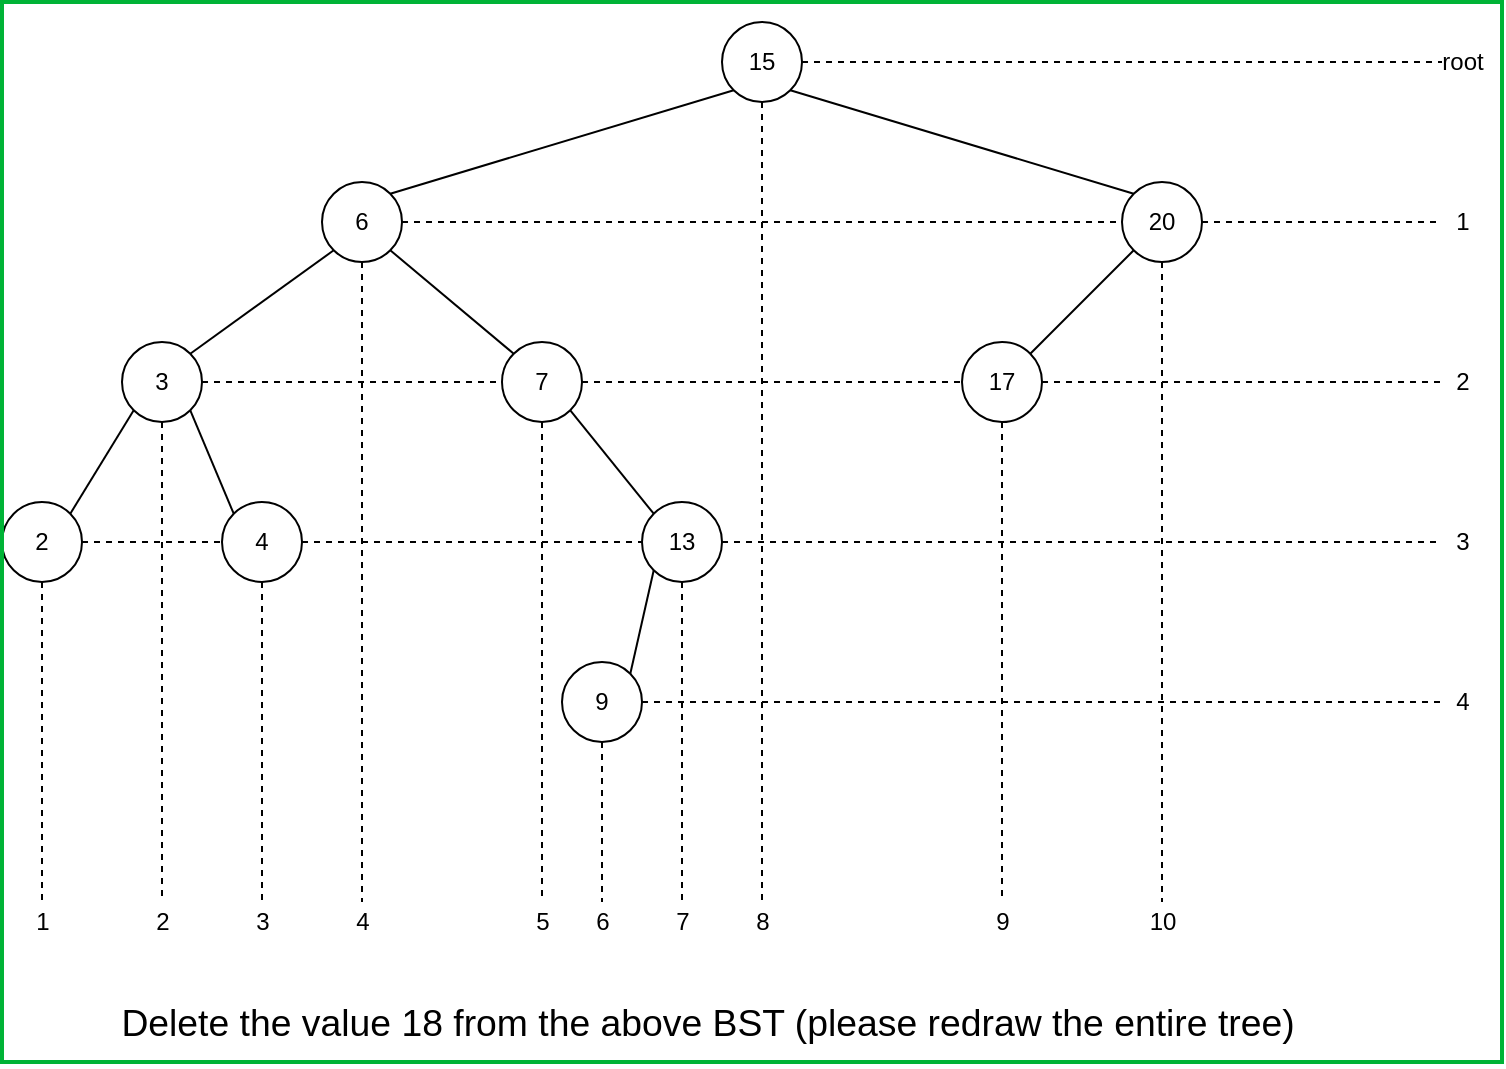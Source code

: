 <mxfile version="13.9.9" type="device"><diagram id="OrWRzSzuJSBzRxmGImSG" name="Page-1"><mxGraphModel dx="1829" dy="628" grid="1" gridSize="10" guides="1" tooltips="1" connect="1" arrows="1" fold="1" page="1" pageScale="1" pageWidth="827" pageHeight="1169" math="0" shadow="0"><root><mxCell id="0"/><mxCell id="1" parent="0"/><mxCell id="N4hK-D8xKitxLU6cFFMt-1" style="edgeStyle=orthogonalEdgeStyle;rounded=0;orthogonalLoop=1;jettySize=auto;html=1;exitX=0.5;exitY=1;exitDx=0;exitDy=0;dashed=1;endArrow=none;endFill=0;" edge="1" parent="1" source="N4hK-D8xKitxLU6cFFMt-5"><mxGeometry relative="1" as="geometry"><mxPoint x="380" y="480" as="targetPoint"/></mxGeometry></mxCell><mxCell id="N4hK-D8xKitxLU6cFFMt-2" style="rounded=0;orthogonalLoop=1;jettySize=auto;html=1;exitX=0;exitY=1;exitDx=0;exitDy=0;entryX=1;entryY=0;entryDx=0;entryDy=0;endArrow=none;endFill=0;" edge="1" parent="1" source="N4hK-D8xKitxLU6cFFMt-5" target="N4hK-D8xKitxLU6cFFMt-24"><mxGeometry relative="1" as="geometry"/></mxCell><mxCell id="N4hK-D8xKitxLU6cFFMt-3" style="edgeStyle=none;rounded=0;orthogonalLoop=1;jettySize=auto;html=1;exitX=1;exitY=1;exitDx=0;exitDy=0;entryX=0;entryY=0;entryDx=0;entryDy=0;endArrow=none;endFill=0;" edge="1" parent="1" source="N4hK-D8xKitxLU6cFFMt-5" target="N4hK-D8xKitxLU6cFFMt-19"><mxGeometry relative="1" as="geometry"/></mxCell><mxCell id="N4hK-D8xKitxLU6cFFMt-4" style="edgeStyle=none;rounded=0;orthogonalLoop=1;jettySize=auto;html=1;exitX=1;exitY=0.5;exitDx=0;exitDy=0;endArrow=none;endFill=0;dashed=1;" edge="1" parent="1" source="N4hK-D8xKitxLU6cFFMt-5"><mxGeometry relative="1" as="geometry"><mxPoint x="720" y="60.0" as="targetPoint"/></mxGeometry></mxCell><mxCell id="N4hK-D8xKitxLU6cFFMt-5" value="15" style="ellipse;whiteSpace=wrap;html=1;aspect=fixed;" vertex="1" parent="1"><mxGeometry x="360" y="40" width="40" height="40" as="geometry"/></mxCell><mxCell id="N4hK-D8xKitxLU6cFFMt-6" style="edgeStyle=orthogonalEdgeStyle;rounded=0;orthogonalLoop=1;jettySize=auto;html=1;exitX=0.5;exitY=1;exitDx=0;exitDy=0;dashed=1;endArrow=none;endFill=0;" edge="1" parent="1" source="N4hK-D8xKitxLU6cFFMt-9"><mxGeometry relative="1" as="geometry"><mxPoint x="270" y="480" as="targetPoint"/></mxGeometry></mxCell><mxCell id="N4hK-D8xKitxLU6cFFMt-7" style="edgeStyle=none;rounded=0;orthogonalLoop=1;jettySize=auto;html=1;exitX=1;exitY=1;exitDx=0;exitDy=0;entryX=0;entryY=0;entryDx=0;entryDy=0;endArrow=none;endFill=0;" edge="1" parent="1" source="N4hK-D8xKitxLU6cFFMt-9" target="N4hK-D8xKitxLU6cFFMt-37"><mxGeometry relative="1" as="geometry"/></mxCell><mxCell id="N4hK-D8xKitxLU6cFFMt-8" style="edgeStyle=none;rounded=0;orthogonalLoop=1;jettySize=auto;html=1;exitX=1;exitY=0.5;exitDx=0;exitDy=0;entryX=0;entryY=0.5;entryDx=0;entryDy=0;dashed=1;endArrow=none;endFill=0;" edge="1" parent="1" source="N4hK-D8xKitxLU6cFFMt-9" target="N4hK-D8xKitxLU6cFFMt-40"><mxGeometry relative="1" as="geometry"/></mxCell><mxCell id="N4hK-D8xKitxLU6cFFMt-9" value="7" style="ellipse;whiteSpace=wrap;html=1;aspect=fixed;" vertex="1" parent="1"><mxGeometry x="250" y="200" width="40" height="40" as="geometry"/></mxCell><mxCell id="N4hK-D8xKitxLU6cFFMt-10" style="edgeStyle=orthogonalEdgeStyle;rounded=0;orthogonalLoop=1;jettySize=auto;html=1;exitX=0.5;exitY=1;exitDx=0;exitDy=0;dashed=1;endArrow=none;endFill=0;" edge="1" parent="1" source="N4hK-D8xKitxLU6cFFMt-14"><mxGeometry relative="1" as="geometry"><mxPoint x="80" y="480" as="targetPoint"/></mxGeometry></mxCell><mxCell id="N4hK-D8xKitxLU6cFFMt-11" style="edgeStyle=none;rounded=0;orthogonalLoop=1;jettySize=auto;html=1;exitX=0;exitY=1;exitDx=0;exitDy=0;entryX=1;entryY=0;entryDx=0;entryDy=0;endArrow=none;endFill=0;" edge="1" parent="1" source="N4hK-D8xKitxLU6cFFMt-14" target="N4hK-D8xKitxLU6cFFMt-33"><mxGeometry relative="1" as="geometry"/></mxCell><mxCell id="N4hK-D8xKitxLU6cFFMt-12" style="edgeStyle=none;rounded=0;orthogonalLoop=1;jettySize=auto;html=1;exitX=1;exitY=1;exitDx=0;exitDy=0;entryX=0;entryY=0;entryDx=0;entryDy=0;endArrow=none;endFill=0;" edge="1" parent="1" source="N4hK-D8xKitxLU6cFFMt-14" target="N4hK-D8xKitxLU6cFFMt-30"><mxGeometry relative="1" as="geometry"/></mxCell><mxCell id="N4hK-D8xKitxLU6cFFMt-13" style="edgeStyle=none;rounded=0;orthogonalLoop=1;jettySize=auto;html=1;exitX=1;exitY=0.5;exitDx=0;exitDy=0;entryX=0;entryY=0.5;entryDx=0;entryDy=0;dashed=1;endArrow=none;endFill=0;" edge="1" parent="1" source="N4hK-D8xKitxLU6cFFMt-14" target="N4hK-D8xKitxLU6cFFMt-9"><mxGeometry relative="1" as="geometry"/></mxCell><mxCell id="N4hK-D8xKitxLU6cFFMt-14" value="3" style="ellipse;whiteSpace=wrap;html=1;aspect=fixed;" vertex="1" parent="1"><mxGeometry x="60" y="200" width="40" height="40" as="geometry"/></mxCell><mxCell id="N4hK-D8xKitxLU6cFFMt-15" style="edgeStyle=orthogonalEdgeStyle;rounded=0;orthogonalLoop=1;jettySize=auto;html=1;exitX=0.5;exitY=1;exitDx=0;exitDy=0;dashed=1;endArrow=none;endFill=0;" edge="1" parent="1" source="N4hK-D8xKitxLU6cFFMt-19"><mxGeometry relative="1" as="geometry"><mxPoint x="580" y="480" as="targetPoint"/></mxGeometry></mxCell><mxCell id="N4hK-D8xKitxLU6cFFMt-16" style="edgeStyle=none;rounded=0;orthogonalLoop=1;jettySize=auto;html=1;exitX=0;exitY=1;exitDx=0;exitDy=0;entryX=1;entryY=0;entryDx=0;entryDy=0;endArrow=none;endFill=0;" edge="1" parent="1" source="N4hK-D8xKitxLU6cFFMt-19" target="N4hK-D8xKitxLU6cFFMt-40"><mxGeometry relative="1" as="geometry"/></mxCell><mxCell id="N4hK-D8xKitxLU6cFFMt-18" style="edgeStyle=none;rounded=0;orthogonalLoop=1;jettySize=auto;html=1;exitX=1;exitY=0.5;exitDx=0;exitDy=0;dashed=1;endArrow=none;endFill=0;" edge="1" parent="1" source="N4hK-D8xKitxLU6cFFMt-19"><mxGeometry relative="1" as="geometry"><mxPoint x="720" y="140.0" as="targetPoint"/></mxGeometry></mxCell><mxCell id="N4hK-D8xKitxLU6cFFMt-19" value="20" style="ellipse;whiteSpace=wrap;html=1;aspect=fixed;" vertex="1" parent="1"><mxGeometry x="560" y="120" width="40" height="40" as="geometry"/></mxCell><mxCell id="N4hK-D8xKitxLU6cFFMt-20" style="edgeStyle=orthogonalEdgeStyle;rounded=0;orthogonalLoop=1;jettySize=auto;html=1;exitX=0.5;exitY=1;exitDx=0;exitDy=0;dashed=1;endArrow=none;endFill=0;" edge="1" parent="1" source="N4hK-D8xKitxLU6cFFMt-24"><mxGeometry relative="1" as="geometry"><mxPoint x="180" y="480" as="targetPoint"/></mxGeometry></mxCell><mxCell id="N4hK-D8xKitxLU6cFFMt-21" style="edgeStyle=none;rounded=0;orthogonalLoop=1;jettySize=auto;html=1;exitX=1;exitY=1;exitDx=0;exitDy=0;entryX=0;entryY=0;entryDx=0;entryDy=0;endArrow=none;endFill=0;" edge="1" parent="1" source="N4hK-D8xKitxLU6cFFMt-24" target="N4hK-D8xKitxLU6cFFMt-9"><mxGeometry relative="1" as="geometry"/></mxCell><mxCell id="N4hK-D8xKitxLU6cFFMt-22" style="edgeStyle=none;rounded=0;orthogonalLoop=1;jettySize=auto;html=1;exitX=0;exitY=1;exitDx=0;exitDy=0;entryX=1;entryY=0;entryDx=0;entryDy=0;endArrow=none;endFill=0;" edge="1" parent="1" source="N4hK-D8xKitxLU6cFFMt-24" target="N4hK-D8xKitxLU6cFFMt-14"><mxGeometry relative="1" as="geometry"/></mxCell><mxCell id="N4hK-D8xKitxLU6cFFMt-23" style="edgeStyle=none;rounded=0;orthogonalLoop=1;jettySize=auto;html=1;exitX=1;exitY=0.5;exitDx=0;exitDy=0;dashed=1;endArrow=none;endFill=0;" edge="1" parent="1" source="N4hK-D8xKitxLU6cFFMt-24"><mxGeometry relative="1" as="geometry"><mxPoint x="560" y="140.0" as="targetPoint"/></mxGeometry></mxCell><mxCell id="N4hK-D8xKitxLU6cFFMt-24" value="6" style="ellipse;whiteSpace=wrap;html=1;aspect=fixed;" vertex="1" parent="1"><mxGeometry x="160" y="120" width="40" height="40" as="geometry"/></mxCell><mxCell id="N4hK-D8xKitxLU6cFFMt-25" style="edgeStyle=orthogonalEdgeStyle;rounded=0;orthogonalLoop=1;jettySize=auto;html=1;exitX=0.5;exitY=1;exitDx=0;exitDy=0;dashed=1;endArrow=none;endFill=0;" edge="1" parent="1" source="N4hK-D8xKitxLU6cFFMt-27"><mxGeometry relative="1" as="geometry"><mxPoint x="300" y="480" as="targetPoint"/></mxGeometry></mxCell><mxCell id="N4hK-D8xKitxLU6cFFMt-26" style="edgeStyle=none;rounded=0;orthogonalLoop=1;jettySize=auto;html=1;exitX=1;exitY=0.5;exitDx=0;exitDy=0;dashed=1;endArrow=none;endFill=0;" edge="1" parent="1" source="N4hK-D8xKitxLU6cFFMt-27"><mxGeometry relative="1" as="geometry"><mxPoint x="720" y="380" as="targetPoint"/></mxGeometry></mxCell><mxCell id="N4hK-D8xKitxLU6cFFMt-27" value="9" style="ellipse;whiteSpace=wrap;html=1;aspect=fixed;" vertex="1" parent="1"><mxGeometry x="280" y="360" width="40" height="40" as="geometry"/></mxCell><mxCell id="N4hK-D8xKitxLU6cFFMt-28" style="edgeStyle=orthogonalEdgeStyle;rounded=0;orthogonalLoop=1;jettySize=auto;html=1;exitX=0.5;exitY=1;exitDx=0;exitDy=0;dashed=1;endArrow=none;endFill=0;" edge="1" parent="1" source="N4hK-D8xKitxLU6cFFMt-30"><mxGeometry relative="1" as="geometry"><mxPoint x="130" y="480" as="targetPoint"/></mxGeometry></mxCell><mxCell id="N4hK-D8xKitxLU6cFFMt-29" style="edgeStyle=none;rounded=0;orthogonalLoop=1;jettySize=auto;html=1;exitX=1;exitY=0.5;exitDx=0;exitDy=0;entryX=0;entryY=0.5;entryDx=0;entryDy=0;dashed=1;endArrow=none;endFill=0;" edge="1" parent="1" source="N4hK-D8xKitxLU6cFFMt-30" target="N4hK-D8xKitxLU6cFFMt-37"><mxGeometry relative="1" as="geometry"/></mxCell><mxCell id="N4hK-D8xKitxLU6cFFMt-30" value="4" style="ellipse;whiteSpace=wrap;html=1;aspect=fixed;" vertex="1" parent="1"><mxGeometry x="110" y="280" width="40" height="40" as="geometry"/></mxCell><mxCell id="N4hK-D8xKitxLU6cFFMt-31" style="edgeStyle=orthogonalEdgeStyle;rounded=0;orthogonalLoop=1;jettySize=auto;html=1;exitX=0.5;exitY=1;exitDx=0;exitDy=0;endArrow=none;endFill=0;dashed=1;" edge="1" parent="1" source="N4hK-D8xKitxLU6cFFMt-33"><mxGeometry relative="1" as="geometry"><mxPoint x="20" y="480" as="targetPoint"/></mxGeometry></mxCell><mxCell id="N4hK-D8xKitxLU6cFFMt-32" style="edgeStyle=none;rounded=0;orthogonalLoop=1;jettySize=auto;html=1;exitX=1;exitY=0.5;exitDx=0;exitDy=0;entryX=0;entryY=0.5;entryDx=0;entryDy=0;dashed=1;endArrow=none;endFill=0;" edge="1" parent="1" source="N4hK-D8xKitxLU6cFFMt-33" target="N4hK-D8xKitxLU6cFFMt-30"><mxGeometry relative="1" as="geometry"/></mxCell><mxCell id="N4hK-D8xKitxLU6cFFMt-33" value="2" style="ellipse;whiteSpace=wrap;html=1;aspect=fixed;" vertex="1" parent="1"><mxGeometry y="280" width="40" height="40" as="geometry"/></mxCell><mxCell id="N4hK-D8xKitxLU6cFFMt-34" style="edgeStyle=orthogonalEdgeStyle;rounded=0;orthogonalLoop=1;jettySize=auto;html=1;exitX=0.5;exitY=1;exitDx=0;exitDy=0;dashed=1;endArrow=none;endFill=0;" edge="1" parent="1" source="N4hK-D8xKitxLU6cFFMt-37"><mxGeometry relative="1" as="geometry"><mxPoint x="340" y="480" as="targetPoint"/></mxGeometry></mxCell><mxCell id="N4hK-D8xKitxLU6cFFMt-35" style="edgeStyle=none;rounded=0;orthogonalLoop=1;jettySize=auto;html=1;exitX=0;exitY=1;exitDx=0;exitDy=0;entryX=1;entryY=0;entryDx=0;entryDy=0;endArrow=none;endFill=0;" edge="1" parent="1" source="N4hK-D8xKitxLU6cFFMt-37" target="N4hK-D8xKitxLU6cFFMt-27"><mxGeometry relative="1" as="geometry"/></mxCell><mxCell id="N4hK-D8xKitxLU6cFFMt-36" style="edgeStyle=none;rounded=0;orthogonalLoop=1;jettySize=auto;html=1;exitX=1;exitY=0.5;exitDx=0;exitDy=0;dashed=1;endArrow=none;endFill=0;" edge="1" parent="1" source="N4hK-D8xKitxLU6cFFMt-37"><mxGeometry relative="1" as="geometry"><mxPoint x="720" y="300" as="targetPoint"/></mxGeometry></mxCell><mxCell id="N4hK-D8xKitxLU6cFFMt-37" value="13" style="ellipse;whiteSpace=wrap;html=1;aspect=fixed;" vertex="1" parent="1"><mxGeometry x="320" y="280" width="40" height="40" as="geometry"/></mxCell><mxCell id="N4hK-D8xKitxLU6cFFMt-38" style="edgeStyle=orthogonalEdgeStyle;rounded=0;orthogonalLoop=1;jettySize=auto;html=1;exitX=0.5;exitY=1;exitDx=0;exitDy=0;dashed=1;endArrow=none;endFill=0;" edge="1" parent="1" source="N4hK-D8xKitxLU6cFFMt-40"><mxGeometry relative="1" as="geometry"><mxPoint x="500" y="480" as="targetPoint"/></mxGeometry></mxCell><mxCell id="N4hK-D8xKitxLU6cFFMt-39" style="edgeStyle=none;rounded=0;orthogonalLoop=1;jettySize=auto;html=1;exitX=1;exitY=0.5;exitDx=0;exitDy=0;dashed=1;endArrow=none;endFill=0;" edge="1" parent="1" source="N4hK-D8xKitxLU6cFFMt-40"><mxGeometry relative="1" as="geometry"><mxPoint x="680" y="220" as="targetPoint"/></mxGeometry></mxCell><mxCell id="N4hK-D8xKitxLU6cFFMt-40" value="17" style="ellipse;whiteSpace=wrap;html=1;aspect=fixed;" vertex="1" parent="1"><mxGeometry x="480" y="200" width="40" height="40" as="geometry"/></mxCell><mxCell id="N4hK-D8xKitxLU6cFFMt-42" style="edgeStyle=none;rounded=0;orthogonalLoop=1;jettySize=auto;html=1;exitX=1;exitY=0.5;exitDx=0;exitDy=0;dashed=1;endArrow=none;endFill=0;" edge="1" parent="1"><mxGeometry relative="1" as="geometry"><mxPoint x="720" y="220.0" as="targetPoint"/><mxPoint x="680" y="220" as="sourcePoint"/></mxGeometry></mxCell><mxCell id="N4hK-D8xKitxLU6cFFMt-44" value="root" style="text;html=1;align=center;verticalAlign=middle;resizable=0;points=[];autosize=1;" vertex="1" parent="1"><mxGeometry x="710" y="50" width="40" height="20" as="geometry"/></mxCell><mxCell id="N4hK-D8xKitxLU6cFFMt-45" value="1" style="text;html=1;align=center;verticalAlign=middle;resizable=0;points=[];autosize=1;" vertex="1" parent="1"><mxGeometry x="720" y="130" width="20" height="20" as="geometry"/></mxCell><mxCell id="N4hK-D8xKitxLU6cFFMt-46" value="2" style="text;html=1;align=center;verticalAlign=middle;resizable=0;points=[];autosize=1;" vertex="1" parent="1"><mxGeometry x="720" y="210" width="20" height="20" as="geometry"/></mxCell><mxCell id="N4hK-D8xKitxLU6cFFMt-47" value="3" style="text;html=1;align=center;verticalAlign=middle;resizable=0;points=[];autosize=1;" vertex="1" parent="1"><mxGeometry x="720" y="290" width="20" height="20" as="geometry"/></mxCell><mxCell id="N4hK-D8xKitxLU6cFFMt-48" value="4" style="text;html=1;align=center;verticalAlign=middle;resizable=0;points=[];autosize=1;" vertex="1" parent="1"><mxGeometry x="720" y="370" width="20" height="20" as="geometry"/></mxCell><mxCell id="N4hK-D8xKitxLU6cFFMt-49" value="1" style="text;html=1;align=center;verticalAlign=middle;resizable=0;points=[];autosize=1;" vertex="1" parent="1"><mxGeometry x="10" y="480" width="20" height="20" as="geometry"/></mxCell><mxCell id="N4hK-D8xKitxLU6cFFMt-50" value="2" style="text;html=1;align=center;verticalAlign=middle;resizable=0;points=[];autosize=1;" vertex="1" parent="1"><mxGeometry x="70" y="480" width="20" height="20" as="geometry"/></mxCell><mxCell id="N4hK-D8xKitxLU6cFFMt-51" value="3" style="text;html=1;align=center;verticalAlign=middle;resizable=0;points=[];autosize=1;" vertex="1" parent="1"><mxGeometry x="120" y="480" width="20" height="20" as="geometry"/></mxCell><mxCell id="N4hK-D8xKitxLU6cFFMt-52" value="4" style="text;html=1;align=center;verticalAlign=middle;resizable=0;points=[];autosize=1;" vertex="1" parent="1"><mxGeometry x="170" y="480" width="20" height="20" as="geometry"/></mxCell><mxCell id="N4hK-D8xKitxLU6cFFMt-53" value="5" style="text;html=1;align=center;verticalAlign=middle;resizable=0;points=[];autosize=1;" vertex="1" parent="1"><mxGeometry x="260" y="480" width="20" height="20" as="geometry"/></mxCell><mxCell id="N4hK-D8xKitxLU6cFFMt-54" value="6" style="text;html=1;align=center;verticalAlign=middle;resizable=0;points=[];autosize=1;" vertex="1" parent="1"><mxGeometry x="290" y="480" width="20" height="20" as="geometry"/></mxCell><mxCell id="N4hK-D8xKitxLU6cFFMt-55" value="7" style="text;html=1;align=center;verticalAlign=middle;resizable=0;points=[];autosize=1;" vertex="1" parent="1"><mxGeometry x="330" y="480" width="20" height="20" as="geometry"/></mxCell><mxCell id="N4hK-D8xKitxLU6cFFMt-56" value="8" style="text;html=1;align=center;verticalAlign=middle;resizable=0;points=[];autosize=1;" vertex="1" parent="1"><mxGeometry x="370" y="480" width="20" height="20" as="geometry"/></mxCell><mxCell id="N4hK-D8xKitxLU6cFFMt-57" value="9" style="text;html=1;align=center;verticalAlign=middle;resizable=0;points=[];autosize=1;" vertex="1" parent="1"><mxGeometry x="490" y="480" width="20" height="20" as="geometry"/></mxCell><mxCell id="N4hK-D8xKitxLU6cFFMt-58" value="10" style="text;html=1;align=center;verticalAlign=middle;resizable=0;points=[];autosize=1;" vertex="1" parent="1"><mxGeometry x="565" y="480" width="30" height="20" as="geometry"/></mxCell><mxCell id="N4hK-D8xKitxLU6cFFMt-60" value="&lt;p class=&quot;MsoListParagraph&quot; style=&quot;text-indent: -18.0pt&quot;&gt;&lt;span lang=&quot;EN-IE&quot; style=&quot;font-size: 14.0pt ; line-height: 115%&quot;&gt;Delete the value 18 from the above BST (please redraw the entire tree)&lt;/span&gt;&lt;/p&gt;" style="text;html=1;strokeColor=none;fillColor=none;align=center;verticalAlign=middle;whiteSpace=wrap;rounded=0;" vertex="1" parent="1"><mxGeometry x="10" y="520" width="710" height="40" as="geometry"/></mxCell><mxCell id="N4hK-D8xKitxLU6cFFMt-61" value="" style="rounded=0;whiteSpace=wrap;html=1;fillColor=none;strokeColor=#00B336;strokeWidth=2;" vertex="1" parent="1"><mxGeometry y="30" width="750" height="530" as="geometry"/></mxCell></root></mxGraphModel></diagram></mxfile>